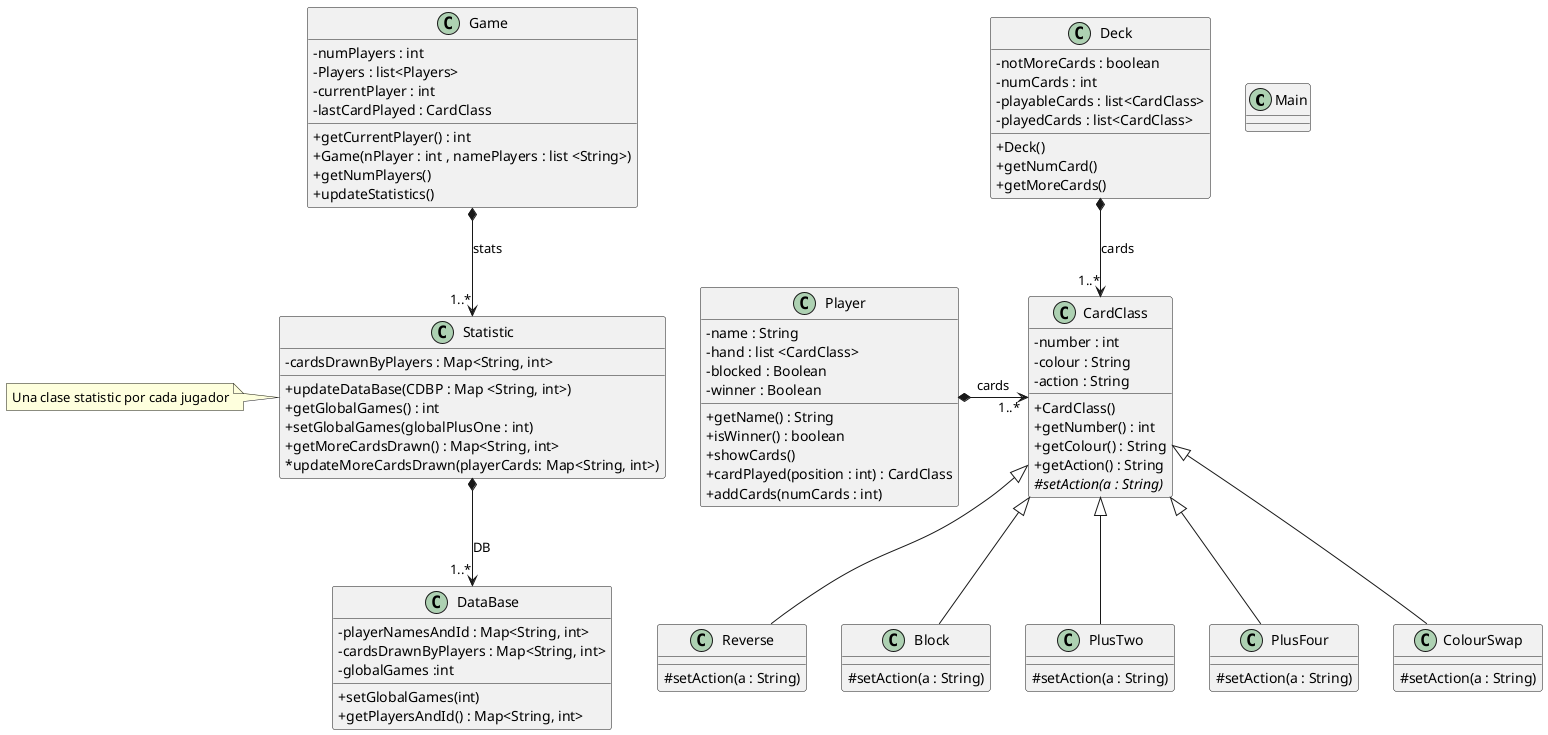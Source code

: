 @startuml

skinparam classAttributeIconSize 0

class Main {}

class Player {
'Nombre que solo tendrá una persona, nadie más puede tener el mismo nombre
- name : String
'- id : int
- hand : list <CardClass>
- blocked : Boolean
- winner : Boolean

+ getName() : String
'+ getInt() : int
+ isWinner() : boolean
+ showCards()
+ cardPlayed(position : int) : CardClass
+ addCards(numCards : int)
}

class CardClass{
- number : int
- colour : String
- action : String
+ CardClass()
+ getNumber() : int
+ getColour() : String
+ getAction() : String
# {abstract} setAction(a : String)
}

class Reverse extends CardClass{
# setAction(a : String)
}

class Block extends CardClass{
# setAction(a : String)
}

class PlusTwo extends CardClass{
# setAction(a : String)
}

class PlusFour extends CardClass{
# setAction(a : String)
}

class ColourSwap extends CardClass{
# setAction(a : String)
}


class Statistic{
- cardsDrawnByPlayers : Map<String, int> /'Map donde almacenamos las cartas que ha robado cada jugador con su nombre y el número de cartas'/

+ updateDataBase(CDBP : Map <String, int>) /'Actualiza la base de datos pasando el player y el número de cartas que ha robado'/
+ getGlobalGames() : int
+ setGlobalGames(globalPlusOne : int)
+ getMoreCardsDrawn() : Map<String, int>
* updateMoreCardsDrawn(playerCards: Map<String, int>)
}

'Los nombres no se pueden repetir entre ellos, así tenemos un solo ID asignado a un nombre'
class DataBase{
- playerNamesAndId : Map<String, int> /'lista de jugadores con sus respectivos id'/
- cardsDrawnByPlayers : Map<String, int>
- globalGames :int

+ setGlobalGames(int)
+ getPlayersAndId() : Map<String, int> /'te devuelve la lista de jugadores con sus respectivos id'/
}

class Deck{
- notMoreCards : boolean
- numCards : int
- playableCards : list<CardClass>
- playedCards : list<CardClass>

+ Deck()
+ getNumCard()
+ getMoreCards() /'Shuffle the cards of the played list and add them to the playableCards'/
}

class Game{
- numPlayers : int
- Players : list<Players>
- currentPlayer : int
- lastCardPlayed : CardClass

+ getCurrentPlayer() : int
+ Game(nPlayer : int , namePlayers : list <String>)
+ getNumPlayers()
+ updateStatistics()
}

class Statistic
note left: Una clase statistic por cada jugador

Deck *-down-> "1..*" CardClass : cards
Player *-> "1..*" CardClass : cards
Game *-down-> "1..*" Statistic : stats
Statistic *-down-> "1..*" DataBase : DB
@enduml